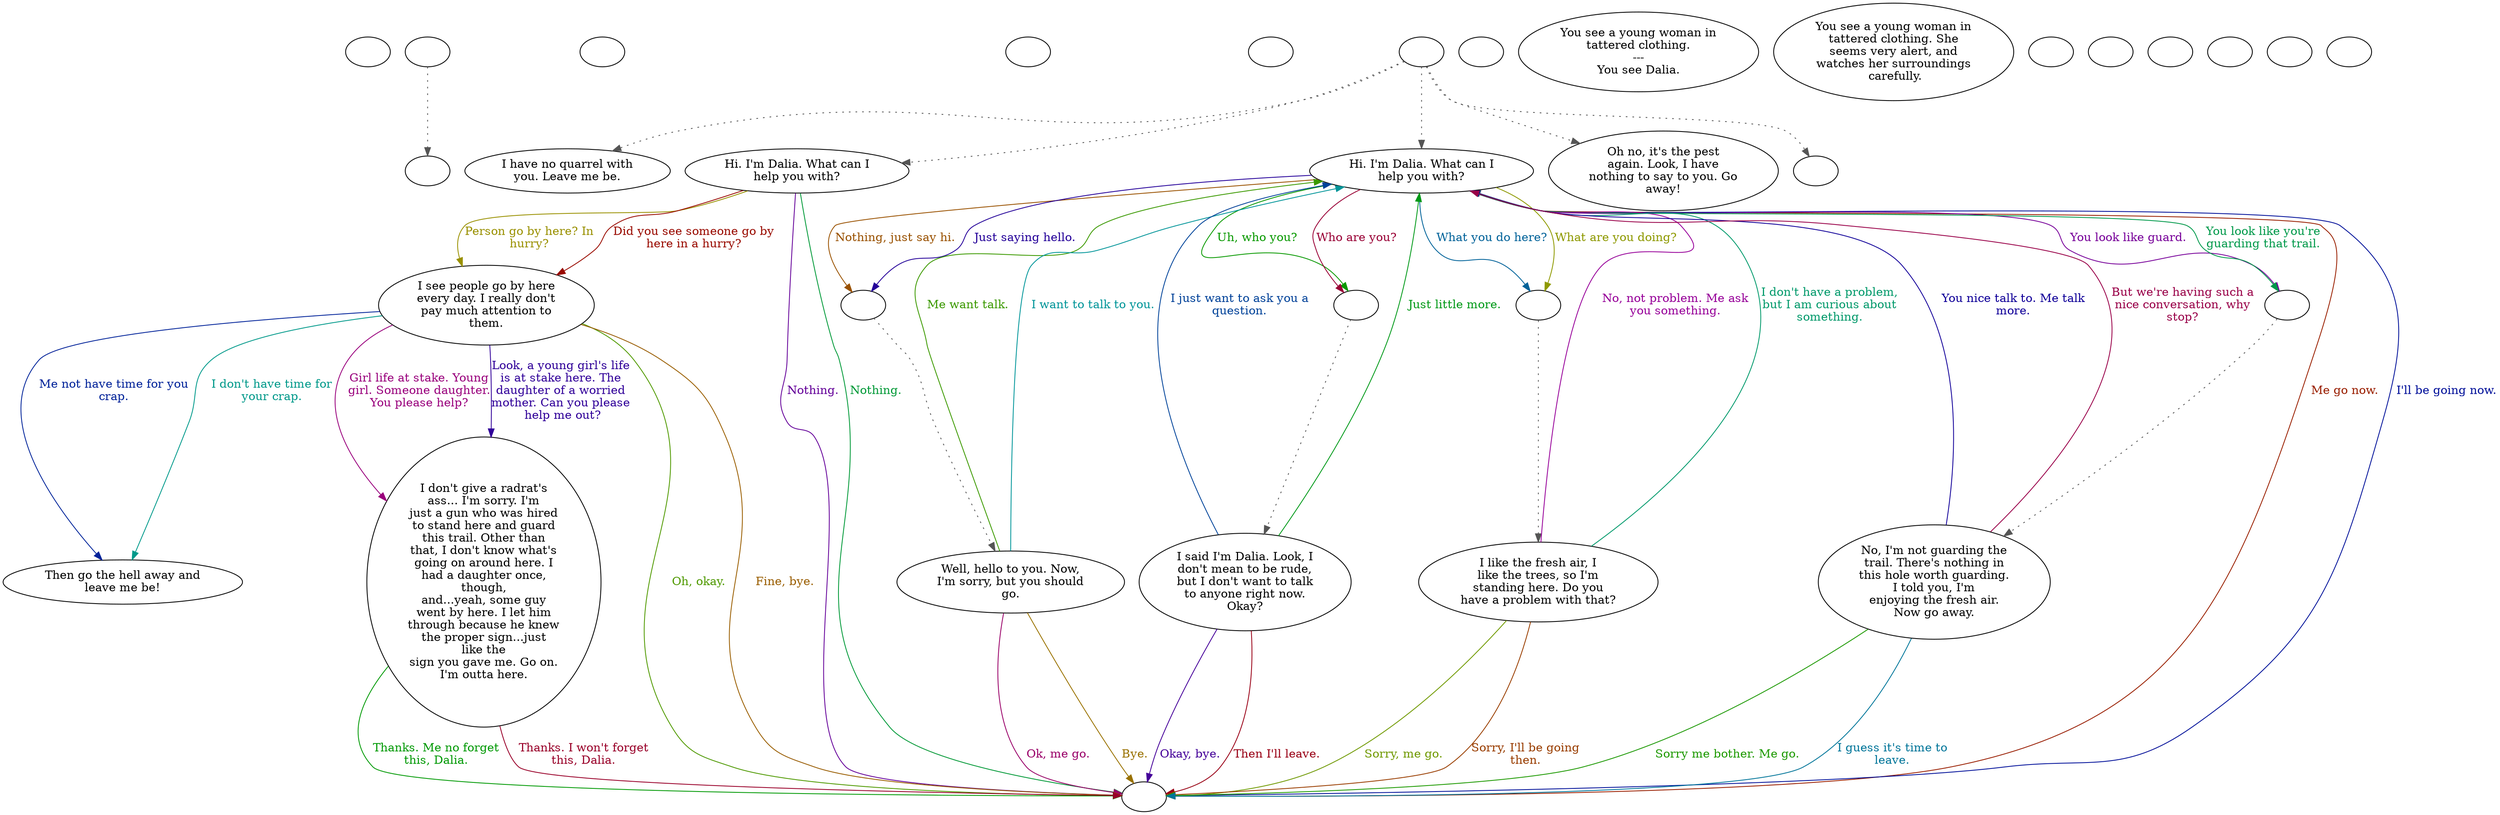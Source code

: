 digraph bcdalia {
  "checkPartyMembersNearDoor" [style=filled       fillcolor="#FFFFFF"       color="#000000"]
  "checkPartyMembersNearDoor" [label=""]
  "old_pickup_p_proc" [style=filled       fillcolor="#FFFFFF"       color="#000000"]
  "old_pickup_p_proc" [label=""]
  "pickup_p_proc" [style=filled       fillcolor="#FFFFFF"       color="#000000"]
  "pickup_p_proc" -> "old_pickup_p_proc" [style=dotted color="#555555"]
  "pickup_p_proc" [label=""]
  "getTimeBit" [style=filled       fillcolor="#FFFFFF"       color="#000000"]
  "getTimeBit" [label=""]
  "start" [style=filled       fillcolor="#FFFFFF"       color="#000000"]
  "start" [label=""]
  "critter_p_proc" [style=filled       fillcolor="#FFFFFF"       color="#000000"]
  "critter_p_proc" [label=""]
  "talk_p_proc" [style=filled       fillcolor="#FFFFFF"       color="#000000"]
  "talk_p_proc" -> "Node007" [style=dotted color="#555555"]
  "talk_p_proc" -> "Node008" [style=dotted color="#555555"]
  "talk_p_proc" -> "Node001" [style=dotted color="#555555"]
  "talk_p_proc" -> "Node006" [style=dotted color="#555555"]
  "talk_p_proc" -> "do_teleport" [style=dotted color="#555555"]
  "talk_p_proc" [label=""]
  "destroy_p_proc" [style=filled       fillcolor="#FFFFFF"       color="#000000"]
  "destroy_p_proc" [label=""]
  "look_at_p_proc" [style=filled       fillcolor="#FFFFFF"       color="#000000"]
  "look_at_p_proc" [label="You see a young woman in\ntattered clothing.\n---\nYou see Dalia."]
  "description_p_proc" [style=filled       fillcolor="#FFFFFF"       color="#000000"]
  "description_p_proc" [label="You see a young woman in\ntattered clothing. She\nseems very alert, and\nwatches her surroundings\n carefully."]
  "use_skill_on_p_proc" [style=filled       fillcolor="#FFFFFF"       color="#000000"]
  "use_skill_on_p_proc" [label=""]
  "damage_p_proc" [style=filled       fillcolor="#FFFFFF"       color="#000000"]
  "damage_p_proc" [label=""]
  "map_enter_p_proc" [style=filled       fillcolor="#FFFFFF"       color="#000000"]
  "map_enter_p_proc" [label=""]
  "timed_event_p_proc" [style=filled       fillcolor="#FFFFFF"       color="#000000"]
  "timed_event_p_proc" [label=""]
  "Node998" [style=filled       fillcolor="#FFFFFF"       color="#000000"]
  "Node998" [label=""]
  "Node999" [style=filled       fillcolor="#FFFFFF"       color="#000000"]
  "Node999" [label=""]
  "Node001" [style=filled       fillcolor="#FFFFFF"       color="#000000"]
  "Node001" [label="Hi. I'm Dalia. What can I\nhelp you with?"]
  "Node001" -> "Node002a" [label="Nothing, just say hi." color="#995100" fontcolor="#995100"]
  "Node001" -> "Node002a" [label="Just saying hello." color="#240099" fontcolor="#240099"]
  "Node001" -> "Node003a" [label="Uh, who you?" color="#089900" fontcolor="#089900"]
  "Node001" -> "Node003a" [label="Who are you?" color="#990035" fontcolor="#990035"]
  "Node001" -> "Node004a" [label="What you do here?" color="#006299" fontcolor="#006299"]
  "Node001" -> "Node004a" [label="What are you doing?" color="#8E9900" fontcolor="#8E9900"]
  "Node001" -> "Node005a" [label="You look like guard." color="#770099" fontcolor="#770099"]
  "Node001" -> "Node005a" [label="You look like you're\nguarding that trail." color="#00994A" fontcolor="#00994A"]
  "Node001" -> "Node999" [label="Me go now." color="#991E00" fontcolor="#991E00"]
  "Node001" -> "Node999" [label="I'll be going now." color="#000F99" fontcolor="#000F99"]
  "Node002" [style=filled       fillcolor="#FFFFFF"       color="#000000"]
  "Node002" [label="Well, hello to you. Now,\nI'm sorry, but you should\ngo."]
  "Node002" -> "Node001" [label="Me want talk." color="#3B9900" fontcolor="#3B9900"]
  "Node002" -> "Node999" [label="Ok, me go." color="#990068" fontcolor="#990068"]
  "Node002" -> "Node001" [label="I want to talk to you." color="#009599" fontcolor="#009599"]
  "Node002" -> "Node999" [label="Bye." color="#997100" fontcolor="#997100"]
  "Node003" [style=filled       fillcolor="#FFFFFF"       color="#000000"]
  "Node003" [label="I said I'm Dalia. Look, I\ndon't mean to be rude,\nbut I don't want to talk\nto anyone right now.\nOkay?"]
  "Node003" -> "Node999" [label="Okay, bye." color="#440099" fontcolor="#440099"]
  "Node003" -> "Node001" [label="Just little more." color="#009917" fontcolor="#009917"]
  "Node003" -> "Node999" [label="Then I'll leave." color="#990015" fontcolor="#990015"]
  "Node003" -> "Node001" [label="I just want to ask you a\nquestion." color="#004299" fontcolor="#004299"]
  "Node004" [style=filled       fillcolor="#FFFFFF"       color="#000000"]
  "Node004" [label="I like the fresh air, I\nlike the trees, so I'm\nstanding here. Do you\nhave a problem with that?"]
  "Node004" -> "Node999" [label="Sorry, me go." color="#6F9900" fontcolor="#6F9900"]
  "Node004" -> "Node001" [label="No, not problem. Me ask\nyou something." color="#970099" fontcolor="#970099"]
  "Node004" -> "Node001" [label="I don't have a problem,\nbut I am curious about\nsomething." color="#00996A" fontcolor="#00996A"]
  "Node004" -> "Node999" [label="Sorry, I'll be going\nthen." color="#993D00" fontcolor="#993D00"]
  "Node005" [style=filled       fillcolor="#FFFFFF"       color="#000000"]
  "Node005" [label="No, I'm not guarding the\ntrail. There's nothing in\nthis hole worth guarding.\nI told you, I'm\nenjoying the fresh air.\nNow go away."]
  "Node005" -> "Node001" [label="You nice talk to. Me talk\nmore." color="#110099" fontcolor="#110099"]
  "Node005" -> "Node999" [label="Sorry me bother. Me go." color="#1C9900" fontcolor="#1C9900"]
  "Node005" -> "Node001" [label="But we're having such a\nnice conversation, why\nstop?" color="#990048" fontcolor="#990048"]
  "Node005" -> "Node999" [label="I guess it's time to\nleave." color="#007599" fontcolor="#007599"]
  "Node006" [style=filled       fillcolor="#FFFFFF"       color="#000000"]
  "Node006" [label="Oh no, it's the pest\nagain. Look, I have\nnothing to say to you. Go\naway!"]
  "Node007" [style=filled       fillcolor="#FFFFFF"       color="#000000"]
  "Node007" [label="I have no quarrel with\nyou. Leave me be."]
  "Node008" [style=filled       fillcolor="#FFFFFF"       color="#000000"]
  "Node008" [label="Hi. I'm Dalia. What can I\nhelp you with?"]
  "Node008" -> "Node009" [label="Person go by here? In\nhurry?" color="#999000" fontcolor="#999000"]
  "Node008" -> "Node999" [label="Nothing." color="#640099" fontcolor="#640099"]
  "Node008" -> "Node999" [label="Nothing." color="#009937" fontcolor="#009937"]
  "Node008" -> "Node009" [label="Did you see someone go by\nhere in a hurry?" color="#990A00" fontcolor="#990A00"]
  "Node009" [style=filled       fillcolor="#FFFFFF"       color="#000000"]
  "Node009" [label="I see people go by here\nevery day. I really don't\npay much attention to\nthem."]
  "Node009" -> "Node012" [label="Me not have time for you\ncrap." color="#002299" fontcolor="#002299"]
  "Node009" -> "Node999" [label="Oh, okay." color="#4F9900" fontcolor="#4F9900"]
  "Node009" -> "Node011" [label="Girl life at stake. Young\ngirl. Someone daughter.\nYou please help?" color="#99007C" fontcolor="#99007C"]
  "Node009" -> "Node012" [label="I don't have time for\nyour crap." color="#00998A" fontcolor="#00998A"]
  "Node009" -> "Node999" [label="Fine, bye." color="#995D00" fontcolor="#995D00"]
  "Node009" -> "Node011" [label="Look, a young girl's life\nis at stake here. The\ndaughter of a worried\nmother. Can you please\n help me out?" color="#300099" fontcolor="#300099"]
  "Node010" [style=filled       fillcolor="#FFFFFF"       color="#000000"]
  "Node010" [label=""]
  "Node011" [style=filled       fillcolor="#FFFFFF"       color="#000000"]
  "Node011" [label="I don't give a radrat's\nass... I'm sorry. I'm\njust a gun who was hired\nto stand here and guard\nthis trail. Other than\nthat, I don't know what's\ngoing on around here. I\nhad a daughter once,\nthough,\nand...yeah, some guy\nwent by here. I let him\nthrough because he knew\nthe proper sign...just\nlike the\nsign you gave me. Go on.\nI'm outta here."]
  "Node011" -> "Node999" [label="Thanks. Me no forget\nthis, Dalia." color="#009904" fontcolor="#009904"]
  "Node011" -> "Node999" [label="Thanks. I won't forget\nthis, Dalia." color="#990029" fontcolor="#990029"]
  "Node012" [style=filled       fillcolor="#FFFFFF"       color="#000000"]
  "Node012" [label="Then go the hell away and\nleave me be!"]
  "do_teleport" [style=filled       fillcolor="#FFFFFF"       color="#000000"]
  "do_teleport" [label=""]
  "Node002a" [style=filled       fillcolor="#FFFFFF"       color="#000000"]
  "Node002a" -> "Node002" [style=dotted color="#555555"]
  "Node002a" [label=""]
  "Node003a" [style=filled       fillcolor="#FFFFFF"       color="#000000"]
  "Node003a" -> "Node003" [style=dotted color="#555555"]
  "Node003a" [label=""]
  "Node004a" [style=filled       fillcolor="#FFFFFF"       color="#000000"]
  "Node004a" -> "Node004" [style=dotted color="#555555"]
  "Node004a" [label=""]
  "Node005a" [style=filled       fillcolor="#FFFFFF"       color="#000000"]
  "Node005a" -> "Node005" [style=dotted color="#555555"]
  "Node005a" [label=""]
}